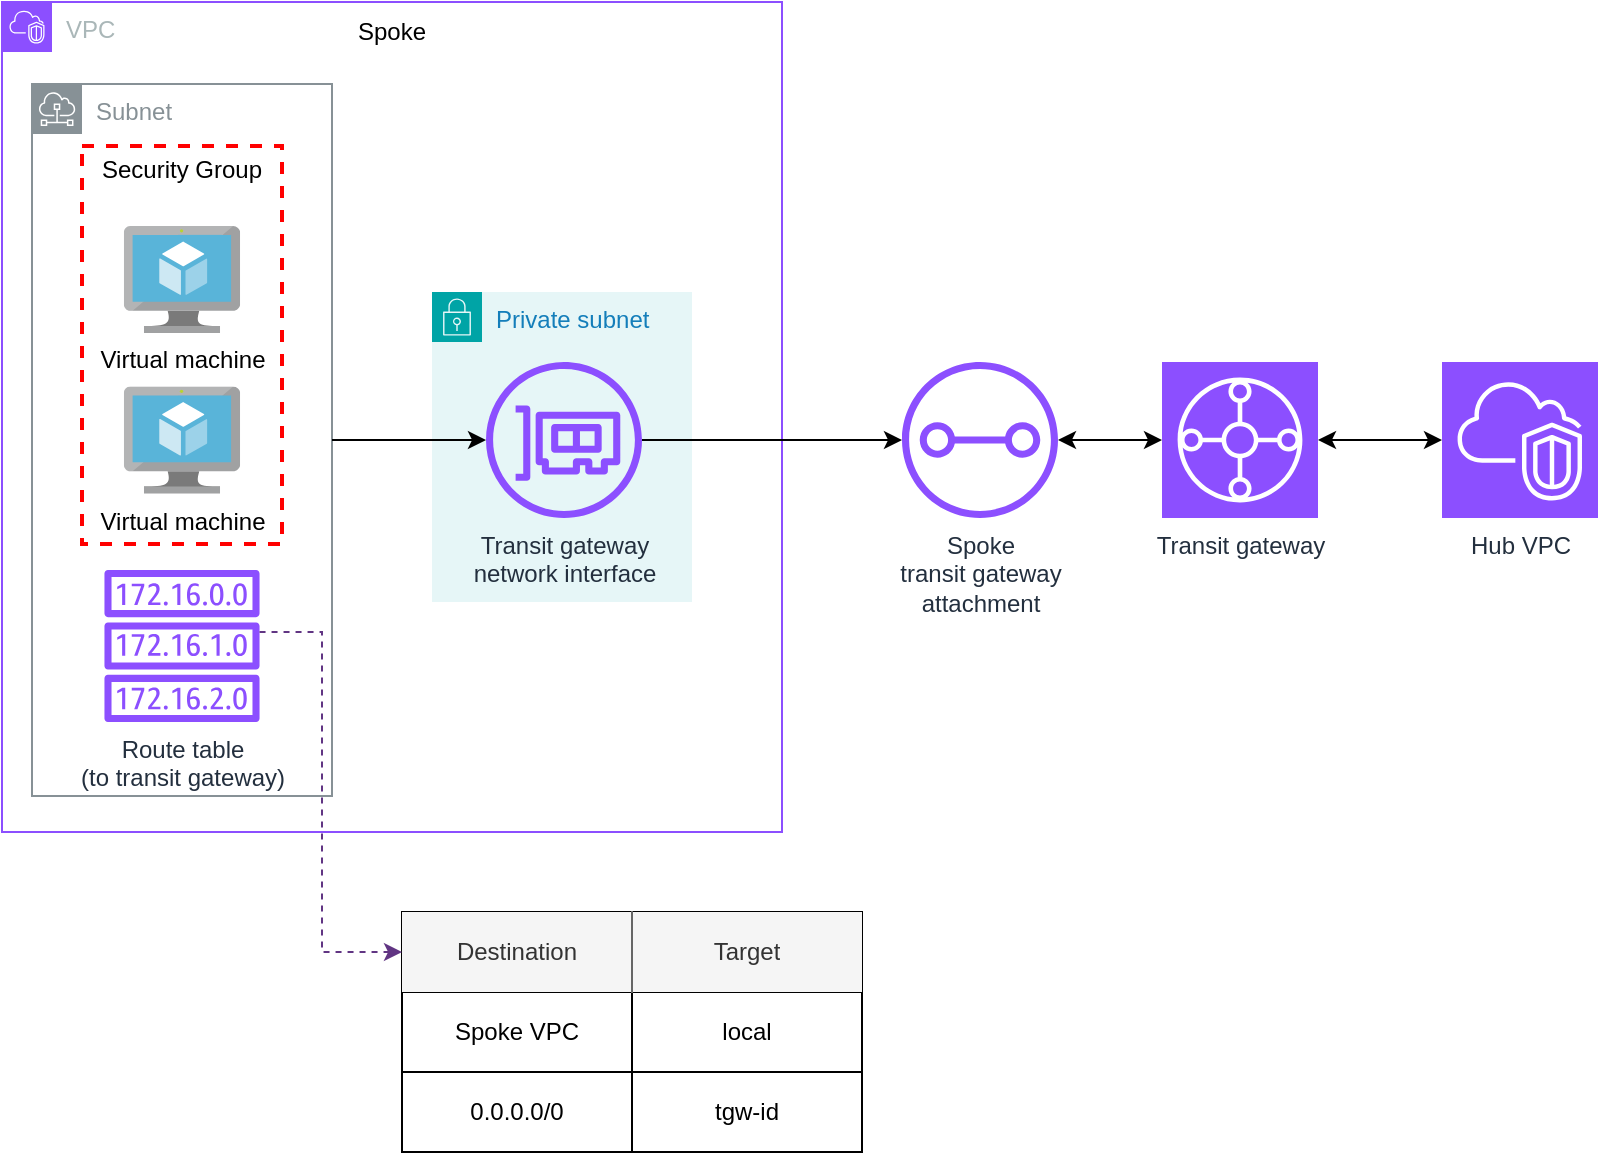 <mxfile version="26.1.1">
  <diagram name="Page-1" id="N40Cr9ezY9dR6r5y4xnJ">
    <mxGraphModel dx="1593" dy="832" grid="1" gridSize="10" guides="1" tooltips="1" connect="1" arrows="1" fold="1" page="1" pageScale="1" pageWidth="850" pageHeight="1100" math="0" shadow="0">
      <root>
        <mxCell id="0" />
        <mxCell id="1" parent="0" />
        <mxCell id="aCAKARe6L8RpN_9_8Dob-1" value="VPC" style="points=[[0,0],[0.25,0],[0.5,0],[0.75,0],[1,0],[1,0.25],[1,0.5],[1,0.75],[1,1],[0.75,1],[0.5,1],[0.25,1],[0,1],[0,0.75],[0,0.5],[0,0.25]];outlineConnect=0;gradientColor=none;html=1;whiteSpace=wrap;fontSize=12;fontStyle=0;container=1;pointerEvents=0;collapsible=0;recursiveResize=0;shape=mxgraph.aws4.group;grIcon=mxgraph.aws4.group_vpc2;strokeColor=#8C4FFF;fillColor=none;verticalAlign=top;align=left;spacingLeft=30;fontColor=#AAB7B8;dashed=0;" vertex="1" parent="1">
          <mxGeometry x="20" y="240" width="390" height="415" as="geometry" />
        </mxCell>
        <mxCell id="aCAKARe6L8RpN_9_8Dob-2" value="Subnet" style="sketch=0;outlineConnect=0;gradientColor=none;html=1;whiteSpace=wrap;fontSize=12;fontStyle=0;shape=mxgraph.aws4.group;grIcon=mxgraph.aws4.group_subnet;strokeColor=#879196;fillColor=none;verticalAlign=top;align=left;spacingLeft=30;fontColor=#879196;dashed=0;container=1;" vertex="1" parent="aCAKARe6L8RpN_9_8Dob-1">
          <mxGeometry x="15" y="41" width="150" height="356" as="geometry" />
        </mxCell>
        <mxCell id="aCAKARe6L8RpN_9_8Dob-3" value="Security Group" style="fontStyle=0;verticalAlign=top;align=center;spacingTop=-2;fillColor=none;rounded=0;whiteSpace=wrap;html=1;strokeColor=#FF0000;strokeWidth=2;dashed=1;container=0;collapsible=0;expand=0;recursiveResize=0;" vertex="1" parent="aCAKARe6L8RpN_9_8Dob-2">
          <mxGeometry x="25" y="31" width="100" height="199" as="geometry" />
        </mxCell>
        <mxCell id="aCAKARe6L8RpN_9_8Dob-4" value="&lt;div&gt;Virtual machine&lt;/div&gt;" style="image;sketch=0;aspect=fixed;html=1;points=[];align=center;fontSize=12;image=img/lib/mscae/Virtual_Machine.svg;" vertex="1" parent="aCAKARe6L8RpN_9_8Dob-2">
          <mxGeometry x="45.932" y="70.998" width="58.14" height="53.488" as="geometry" />
        </mxCell>
        <mxCell id="aCAKARe6L8RpN_9_8Dob-5" value="&lt;div&gt;Virtual machine&lt;/div&gt;" style="image;sketch=0;aspect=fixed;html=1;points=[];align=center;fontSize=12;image=img/lib/mscae/Virtual_Machine.svg;" vertex="1" parent="aCAKARe6L8RpN_9_8Dob-2">
          <mxGeometry x="45.932" y="151.257" width="58.14" height="53.488" as="geometry" />
        </mxCell>
        <mxCell id="aCAKARe6L8RpN_9_8Dob-46" value="&lt;div&gt;Route table&lt;/div&gt;&lt;div&gt;(to transit gateway)&lt;/div&gt;" style="sketch=0;outlineConnect=0;fontColor=#232F3E;gradientColor=none;fillColor=#8C4FFF;strokeColor=none;dashed=0;verticalLabelPosition=bottom;verticalAlign=top;align=center;html=1;fontSize=12;fontStyle=0;aspect=fixed;pointerEvents=1;shape=mxgraph.aws4.route_table;" vertex="1" parent="aCAKARe6L8RpN_9_8Dob-2">
          <mxGeometry x="36" y="243" width="78" height="76" as="geometry" />
        </mxCell>
        <mxCell id="aCAKARe6L8RpN_9_8Dob-6" value="Spoke" style="text;html=1;align=center;verticalAlign=middle;whiteSpace=wrap;rounded=0;" vertex="1" parent="aCAKARe6L8RpN_9_8Dob-1">
          <mxGeometry x="165" width="60" height="30" as="geometry" />
        </mxCell>
        <mxCell id="aCAKARe6L8RpN_9_8Dob-7" value="Private subnet" style="points=[[0,0],[0.25,0],[0.5,0],[0.75,0],[1,0],[1,0.25],[1,0.5],[1,0.75],[1,1],[0.75,1],[0.5,1],[0.25,1],[0,1],[0,0.75],[0,0.5],[0,0.25]];outlineConnect=0;gradientColor=none;html=1;whiteSpace=wrap;fontSize=12;fontStyle=0;container=1;pointerEvents=0;collapsible=0;recursiveResize=0;shape=mxgraph.aws4.group;grIcon=mxgraph.aws4.group_security_group;grStroke=0;strokeColor=#00A4A6;fillColor=#E6F6F7;verticalAlign=top;align=left;spacingLeft=30;fontColor=#147EBA;dashed=0;" vertex="1" parent="aCAKARe6L8RpN_9_8Dob-1">
          <mxGeometry x="215" y="145" width="130" height="155" as="geometry" />
        </mxCell>
        <mxCell id="aCAKARe6L8RpN_9_8Dob-8" value="&lt;div&gt;Transit gateway&lt;/div&gt;&lt;div&gt;network interface&lt;/div&gt;" style="sketch=0;outlineConnect=0;fontColor=#232F3E;gradientColor=none;fillColor=#8C4FFF;strokeColor=none;dashed=0;verticalLabelPosition=bottom;verticalAlign=top;align=center;html=1;fontSize=12;fontStyle=0;aspect=fixed;pointerEvents=1;shape=mxgraph.aws4.elastic_network_interface;" vertex="1" parent="aCAKARe6L8RpN_9_8Dob-7">
          <mxGeometry x="27" y="35" width="78" height="78" as="geometry" />
        </mxCell>
        <mxCell id="aCAKARe6L8RpN_9_8Dob-9" style="edgeStyle=orthogonalEdgeStyle;rounded=0;orthogonalLoop=1;jettySize=auto;html=1;" edge="1" parent="aCAKARe6L8RpN_9_8Dob-1" source="aCAKARe6L8RpN_9_8Dob-2" target="aCAKARe6L8RpN_9_8Dob-8">
          <mxGeometry relative="1" as="geometry" />
        </mxCell>
        <mxCell id="aCAKARe6L8RpN_9_8Dob-26" value="Hub VPC" style="sketch=0;points=[[0,0,0],[0.25,0,0],[0.5,0,0],[0.75,0,0],[1,0,0],[0,1,0],[0.25,1,0],[0.5,1,0],[0.75,1,0],[1,1,0],[0,0.25,0],[0,0.5,0],[0,0.75,0],[1,0.25,0],[1,0.5,0],[1,0.75,0]];outlineConnect=0;fontColor=#232F3E;fillColor=#8C4FFF;strokeColor=#ffffff;dashed=0;verticalLabelPosition=bottom;verticalAlign=top;align=center;html=1;fontSize=12;fontStyle=0;aspect=fixed;shape=mxgraph.aws4.resourceIcon;resIcon=mxgraph.aws4.vpc;" vertex="1" parent="1">
          <mxGeometry x="740" y="420" width="78" height="78" as="geometry" />
        </mxCell>
        <mxCell id="aCAKARe6L8RpN_9_8Dob-47" value="" style="shape=table;startSize=0;container=1;collapsible=0;childLayout=tableLayout;" vertex="1" parent="1">
          <mxGeometry x="220" y="695" width="230" height="120" as="geometry" />
        </mxCell>
        <mxCell id="aCAKARe6L8RpN_9_8Dob-48" value="" style="shape=tableRow;horizontal=0;startSize=0;swimlaneHead=0;swimlaneBody=0;strokeColor=inherit;top=0;left=0;bottom=0;right=0;collapsible=0;dropTarget=0;fillColor=none;points=[[0,0.5],[1,0.5]];portConstraint=eastwest;" vertex="1" parent="aCAKARe6L8RpN_9_8Dob-47">
          <mxGeometry width="230" height="40" as="geometry" />
        </mxCell>
        <mxCell id="aCAKARe6L8RpN_9_8Dob-49" value="Destination" style="shape=partialRectangle;html=1;whiteSpace=wrap;connectable=0;strokeColor=#666666;overflow=hidden;fillColor=#f5f5f5;top=0;left=0;bottom=0;right=1;pointerEvents=1;align=center;fontColor=#333333;" vertex="1" parent="aCAKARe6L8RpN_9_8Dob-48">
          <mxGeometry width="115" height="40" as="geometry">
            <mxRectangle width="115" height="40" as="alternateBounds" />
          </mxGeometry>
        </mxCell>
        <mxCell id="aCAKARe6L8RpN_9_8Dob-50" value="Target" style="shape=partialRectangle;html=1;whiteSpace=wrap;connectable=0;strokeColor=#666666;overflow=hidden;fillColor=#f5f5f5;top=0;left=1;bottom=0;right=0;pointerEvents=1;fontColor=#333333;" vertex="1" parent="aCAKARe6L8RpN_9_8Dob-48">
          <mxGeometry x="115" width="115" height="40" as="geometry">
            <mxRectangle width="115" height="40" as="alternateBounds" />
          </mxGeometry>
        </mxCell>
        <mxCell id="aCAKARe6L8RpN_9_8Dob-51" style="shape=tableRow;horizontal=0;startSize=0;swimlaneHead=0;swimlaneBody=0;strokeColor=inherit;top=0;left=0;bottom=0;right=0;collapsible=0;dropTarget=0;fillColor=none;points=[[0,0.5],[1,0.5]];portConstraint=eastwest;" vertex="1" parent="aCAKARe6L8RpN_9_8Dob-47">
          <mxGeometry y="40" width="230" height="40" as="geometry" />
        </mxCell>
        <mxCell id="aCAKARe6L8RpN_9_8Dob-52" value="Spoke VPC" style="shape=partialRectangle;html=1;whiteSpace=wrap;connectable=0;strokeColor=inherit;overflow=hidden;fillColor=none;top=0;left=0;bottom=0;right=0;pointerEvents=1;" vertex="1" parent="aCAKARe6L8RpN_9_8Dob-51">
          <mxGeometry width="115" height="40" as="geometry">
            <mxRectangle width="115" height="40" as="alternateBounds" />
          </mxGeometry>
        </mxCell>
        <mxCell id="aCAKARe6L8RpN_9_8Dob-53" value="local" style="shape=partialRectangle;html=1;whiteSpace=wrap;connectable=0;strokeColor=inherit;overflow=hidden;fillColor=none;top=0;left=0;bottom=0;right=0;pointerEvents=1;" vertex="1" parent="aCAKARe6L8RpN_9_8Dob-51">
          <mxGeometry x="115" width="115" height="40" as="geometry">
            <mxRectangle width="115" height="40" as="alternateBounds" />
          </mxGeometry>
        </mxCell>
        <mxCell id="aCAKARe6L8RpN_9_8Dob-54" value="" style="shape=tableRow;horizontal=0;startSize=0;swimlaneHead=0;swimlaneBody=0;strokeColor=inherit;top=0;left=0;bottom=0;right=0;collapsible=0;dropTarget=0;fillColor=none;points=[[0,0.5],[1,0.5]];portConstraint=eastwest;" vertex="1" parent="aCAKARe6L8RpN_9_8Dob-47">
          <mxGeometry y="80" width="230" height="40" as="geometry" />
        </mxCell>
        <mxCell id="aCAKARe6L8RpN_9_8Dob-55" value="0.0.0.0/0" style="shape=partialRectangle;html=1;whiteSpace=wrap;connectable=0;strokeColor=inherit;overflow=hidden;fillColor=none;top=0;left=0;bottom=0;right=0;pointerEvents=1;" vertex="1" parent="aCAKARe6L8RpN_9_8Dob-54">
          <mxGeometry width="115" height="40" as="geometry">
            <mxRectangle width="115" height="40" as="alternateBounds" />
          </mxGeometry>
        </mxCell>
        <mxCell id="aCAKARe6L8RpN_9_8Dob-56" value="tgw-id" style="shape=partialRectangle;html=1;whiteSpace=wrap;connectable=0;strokeColor=inherit;overflow=hidden;fillColor=none;top=0;left=0;bottom=0;right=0;pointerEvents=1;" vertex="1" parent="aCAKARe6L8RpN_9_8Dob-54">
          <mxGeometry x="115" width="115" height="40" as="geometry">
            <mxRectangle width="115" height="40" as="alternateBounds" />
          </mxGeometry>
        </mxCell>
        <mxCell id="aCAKARe6L8RpN_9_8Dob-60" style="edgeStyle=orthogonalEdgeStyle;rounded=0;orthogonalLoop=1;jettySize=auto;html=1;dashed=1;strokeColor=light-dark(#613583, #ededed);" edge="1" parent="1" source="aCAKARe6L8RpN_9_8Dob-46" target="aCAKARe6L8RpN_9_8Dob-48">
          <mxGeometry relative="1" as="geometry">
            <Array as="points">
              <mxPoint x="180" y="555" />
              <mxPoint x="180" y="715" />
            </Array>
          </mxGeometry>
        </mxCell>
        <mxCell id="aCAKARe6L8RpN_9_8Dob-67" style="edgeStyle=orthogonalEdgeStyle;rounded=0;orthogonalLoop=1;jettySize=auto;html=1;startArrow=classic;startFill=1;" edge="1" parent="1" source="aCAKARe6L8RpN_9_8Dob-61" target="aCAKARe6L8RpN_9_8Dob-26">
          <mxGeometry relative="1" as="geometry" />
        </mxCell>
        <mxCell id="aCAKARe6L8RpN_9_8Dob-61" value="Transit gateway" style="sketch=0;points=[[0,0,0],[0.25,0,0],[0.5,0,0],[0.75,0,0],[1,0,0],[0,1,0],[0.25,1,0],[0.5,1,0],[0.75,1,0],[1,1,0],[0,0.25,0],[0,0.5,0],[0,0.75,0],[1,0.25,0],[1,0.5,0],[1,0.75,0]];outlineConnect=0;fontColor=#232F3E;fillColor=#8C4FFF;strokeColor=#ffffff;dashed=0;verticalLabelPosition=bottom;verticalAlign=top;align=center;html=1;fontSize=12;fontStyle=0;aspect=fixed;shape=mxgraph.aws4.resourceIcon;resIcon=mxgraph.aws4.transit_gateway;" vertex="1" parent="1">
          <mxGeometry x="600" y="420" width="78" height="78" as="geometry" />
        </mxCell>
        <mxCell id="aCAKARe6L8RpN_9_8Dob-65" style="edgeStyle=orthogonalEdgeStyle;rounded=0;orthogonalLoop=1;jettySize=auto;html=1;startArrow=classic;startFill=1;" edge="1" parent="1" source="aCAKARe6L8RpN_9_8Dob-63" target="aCAKARe6L8RpN_9_8Dob-61">
          <mxGeometry relative="1" as="geometry" />
        </mxCell>
        <mxCell id="aCAKARe6L8RpN_9_8Dob-63" value="&lt;div&gt;Spoke&lt;/div&gt;&lt;div&gt;transit gateway&lt;/div&gt;&lt;div&gt;attachment&lt;/div&gt;" style="sketch=0;outlineConnect=0;fontColor=#232F3E;gradientColor=none;fillColor=#8C4FFF;strokeColor=none;dashed=0;verticalLabelPosition=bottom;verticalAlign=top;align=center;html=1;fontSize=12;fontStyle=0;aspect=fixed;pointerEvents=1;shape=mxgraph.aws4.transit_gateway_attachment;" vertex="1" parent="1">
          <mxGeometry x="470" y="420" width="78" height="78" as="geometry" />
        </mxCell>
        <mxCell id="aCAKARe6L8RpN_9_8Dob-64" style="edgeStyle=orthogonalEdgeStyle;rounded=0;orthogonalLoop=1;jettySize=auto;html=1;" edge="1" parent="1" source="aCAKARe6L8RpN_9_8Dob-8" target="aCAKARe6L8RpN_9_8Dob-63">
          <mxGeometry relative="1" as="geometry">
            <mxPoint x="450" y="459.0" as="targetPoint" />
          </mxGeometry>
        </mxCell>
      </root>
    </mxGraphModel>
  </diagram>
</mxfile>
